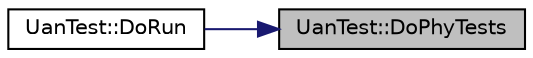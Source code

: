 digraph "UanTest::DoPhyTests"
{
 // LATEX_PDF_SIZE
  edge [fontname="Helvetica",fontsize="10",labelfontname="Helvetica",labelfontsize="10"];
  node [fontname="Helvetica",fontsize="10",shape=record];
  rankdir="RL";
  Node1 [label="UanTest::DoPhyTests",height=0.2,width=0.4,color="black", fillcolor="grey75", style="filled", fontcolor="black",tooltip="Phy test function."];
  Node1 -> Node2 [dir="back",color="midnightblue",fontsize="10",style="solid",fontname="Helvetica"];
  Node2 [label="UanTest::DoRun",height=0.2,width=0.4,color="black", fillcolor="white", style="filled",URL="$class_uan_test.html#a10e0eae23696e9000dbea6e3d9a1f0ba",tooltip="Implementation to actually run this TestCase."];
}
